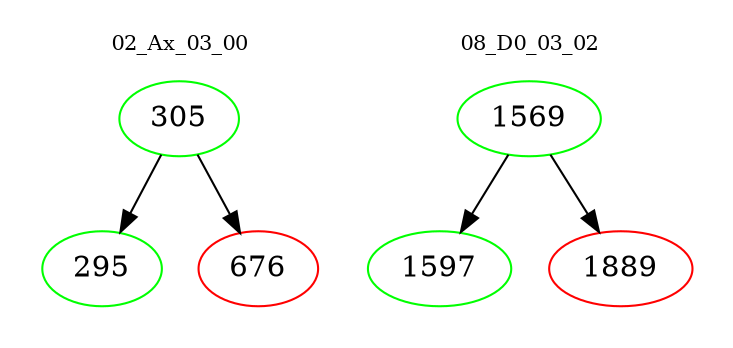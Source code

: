 digraph{
subgraph cluster_0 {
color = white
label = "02_Ax_03_00";
fontsize=10;
T0_305 [label="305", color="green"]
T0_305 -> T0_295 [color="black"]
T0_295 [label="295", color="green"]
T0_305 -> T0_676 [color="black"]
T0_676 [label="676", color="red"]
}
subgraph cluster_1 {
color = white
label = "08_D0_03_02";
fontsize=10;
T1_1569 [label="1569", color="green"]
T1_1569 -> T1_1597 [color="black"]
T1_1597 [label="1597", color="green"]
T1_1569 -> T1_1889 [color="black"]
T1_1889 [label="1889", color="red"]
}
}
